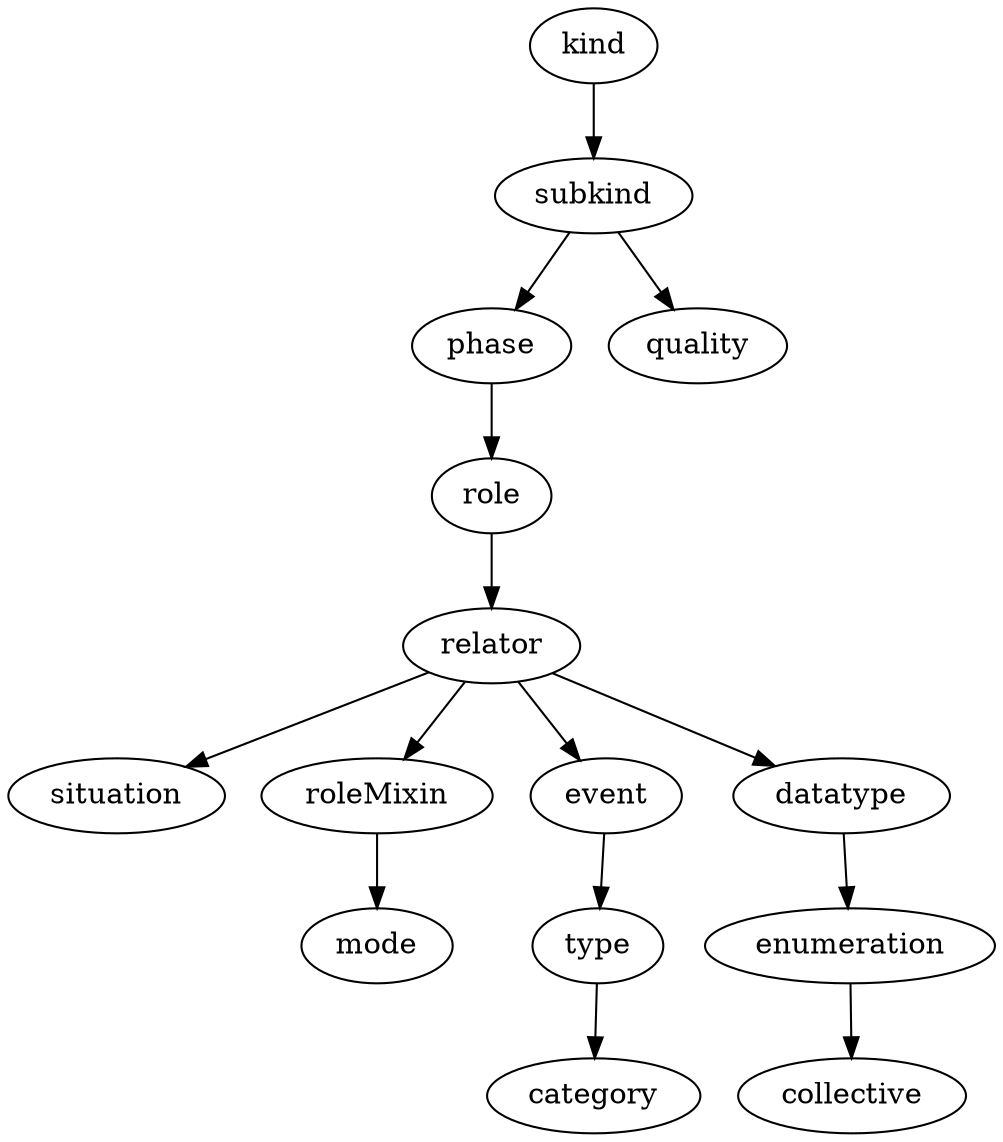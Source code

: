 strict digraph  {
kind;
subkind;
phase;
quality;
role;
relator;
situation;
roleMixin;
event;
datatype;
type;
category;
mode;
enumeration;
collective;
kind -> subkind;
subkind -> phase;
subkind -> quality;
phase -> role;
role -> relator;
relator -> situation;
relator -> roleMixin;
relator -> event;
relator -> datatype;
roleMixin -> mode;
event -> type;
datatype -> enumeration;
type -> category;
enumeration -> collective;
}
